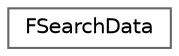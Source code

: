 digraph "Graphical Class Hierarchy"
{
 // INTERACTIVE_SVG=YES
 // LATEX_PDF_SIZE
  bgcolor="transparent";
  edge [fontname=Helvetica,fontsize=10,labelfontname=Helvetica,labelfontsize=10];
  node [fontname=Helvetica,fontsize=10,shape=box,height=0.2,width=0.4];
  rankdir="LR";
  Node0 [id="Node000000",label="FSearchData",height=0.2,width=0.4,color="grey40", fillcolor="white", style="filled",URL="$d7/db9/structFSearchData.html",tooltip="Tracks data relevant to a Blueprint for searches."];
}
